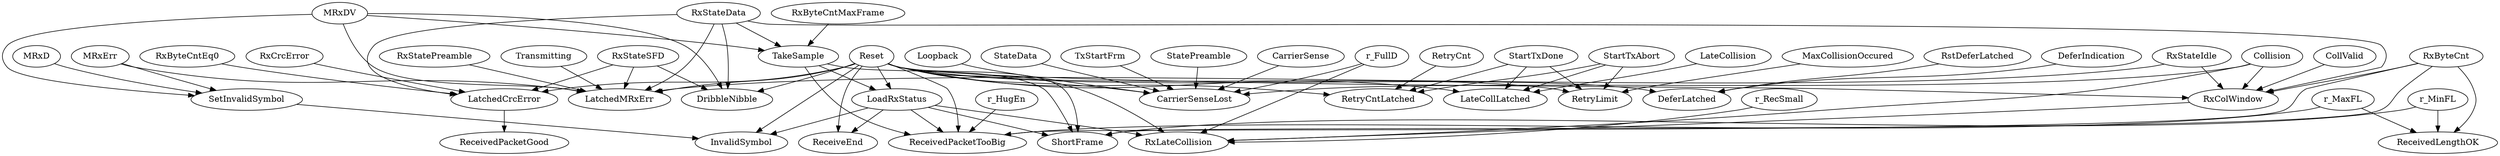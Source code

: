 strict digraph "" {
	MRxDV -> LatchedMRxErr	 [weight=2.0];
	MRxDV -> DribbleNibble	 [weight=1.0];
	MRxDV -> TakeSample	 [weight=1.0];
	MRxDV -> SetInvalidSymbol	 [weight=1.0];
	Reset -> LoadRxStatus	 [weight=2.0];
	Reset -> LatchedMRxErr	 [weight=3.0];
	Reset -> InvalidSymbol	 [weight=3.0];
	Reset -> RetryCntLatched	 [weight=2.0];
	Reset -> RetryLimit	 [weight=2.0];
	Reset -> LatchedCrcError	 [weight=3.0];
	Reset -> DeferLatched	 [weight=3.0];
	Reset -> ShortFrame	 [weight=3.0];
	Reset -> DribbleNibble	 [weight=3.0];
	Reset -> LateCollLatched	 [weight=2.0];
	Reset -> ReceiveEnd	 [weight=2.0];
	Reset -> RxColWindow	 [weight=3.0];
	Reset -> CarrierSenseLost	 [weight=3.0];
	Reset -> ReceivedPacketTooBig	 [weight=3.0];
	Reset -> RxLateCollision	 [weight=3.0];
	RetryCnt -> RetryCntLatched	 [weight=1.0];
	LoadRxStatus -> InvalidSymbol	 [weight=2.0];
	LoadRxStatus -> ShortFrame	 [weight=2.0];
	LoadRxStatus -> ReceiveEnd	 [weight=1.0];
	LoadRxStatus -> ReceivedPacketTooBig	 [weight=2.0];
	LoadRxStatus -> RxLateCollision	 [weight=2.0];
	Loopback -> CarrierSenseLost	 [weight=2.0];
	r_HugEn -> ReceivedPacketTooBig	 [weight=1.0];
	MaxCollisionOccured -> RetryLimit	 [weight=1.0];
	RxByteCntEq0 -> LatchedCrcError	 [weight=1.0];
	RxStateData -> LatchedMRxErr	 [weight=2.0];
	RxStateData -> LatchedCrcError	 [weight=1.0];
	RxStateData -> DribbleNibble	 [weight=1.0];
	RxStateData -> TakeSample	 [weight=1.0];
	RxStateData -> RxColWindow	 [weight=2.0];
	RstDeferLatched -> DeferLatched	 [weight=1.0];
	StateData -> CarrierSenseLost	 [weight=2.0];
	RxStateIdle -> LatchedMRxErr	 [weight=2.0];
	RxStateIdle -> RxColWindow	 [weight=1.0];
	DeferIndication -> DeferLatched	 [weight=2.0];
	Collision -> RxColWindow	 [weight=2.0];
	Collision -> CarrierSenseLost	 [weight=2.0];
	Collision -> RxLateCollision	 [weight=1.0];
	r_MinFL -> ReceivedLengthOK	 [weight=1.0];
	r_MinFL -> ShortFrame	 [weight=1.0];
	TxStartFrm -> CarrierSenseLost	 [weight=1.0];
	StatePreamble -> CarrierSenseLost	 [weight=2.0];
	StartTxAbort -> RetryCntLatched	 [weight=1.0];
	StartTxAbort -> RetryLimit	 [weight=1.0];
	StartTxAbort -> LateCollLatched	 [weight=1.0];
	StartTxDone -> RetryCntLatched	 [weight=1.0];
	StartTxDone -> RetryLimit	 [weight=1.0];
	StartTxDone -> LateCollLatched	 [weight=1.0];
	MRxD -> SetInvalidSymbol	 [weight=1.0];
	RxCrcError -> LatchedCrcError	 [weight=1.0];
	LateCollision -> LateCollLatched	 [weight=1.0];
	LatchedCrcError -> ReceivedPacketGood	 [weight=1.0];
	CollValid -> RxColWindow	 [weight=2.0];
	RxByteCnt -> ReceivedLengthOK	 [weight=1.0];
	RxByteCnt -> ShortFrame	 [weight=1.0];
	RxByteCnt -> RxColWindow	 [weight=2.0];
	RxByteCnt -> ReceivedPacketTooBig	 [weight=1.0];
	RxByteCntMaxFrame -> TakeSample	 [weight=1.0];
	MRxErr -> LatchedMRxErr	 [weight=2.0];
	MRxErr -> SetInvalidSymbol	 [weight=1.0];
	r_MaxFL -> ReceivedLengthOK	 [weight=1.0];
	r_MaxFL -> ReceivedPacketTooBig	 [weight=1.0];
	r_FullD -> CarrierSenseLost	 [weight=2.0];
	r_FullD -> RxLateCollision	 [weight=1.0];
	RxStateSFD -> LatchedMRxErr	 [weight=2.0];
	RxStateSFD -> LatchedCrcError	 [weight=2.0];
	RxStateSFD -> DribbleNibble	 [weight=2.0];
	CarrierSense -> CarrierSenseLost	 [weight=2.0];
	RxStatePreamble -> LatchedMRxErr	 [weight=2.0];
	Transmitting -> LatchedMRxErr	 [weight=2.0];
	TakeSample -> LoadRxStatus	 [weight=1.0];
	TakeSample -> ShortFrame	 [weight=1.0];
	TakeSample -> ReceivedPacketTooBig	 [weight=1.0];
	RxColWindow -> RxLateCollision	 [weight=1.0];
	r_RecSmall -> RxLateCollision	 [weight=1.0];
	SetInvalidSymbol -> InvalidSymbol	 [weight=3.0];
}
